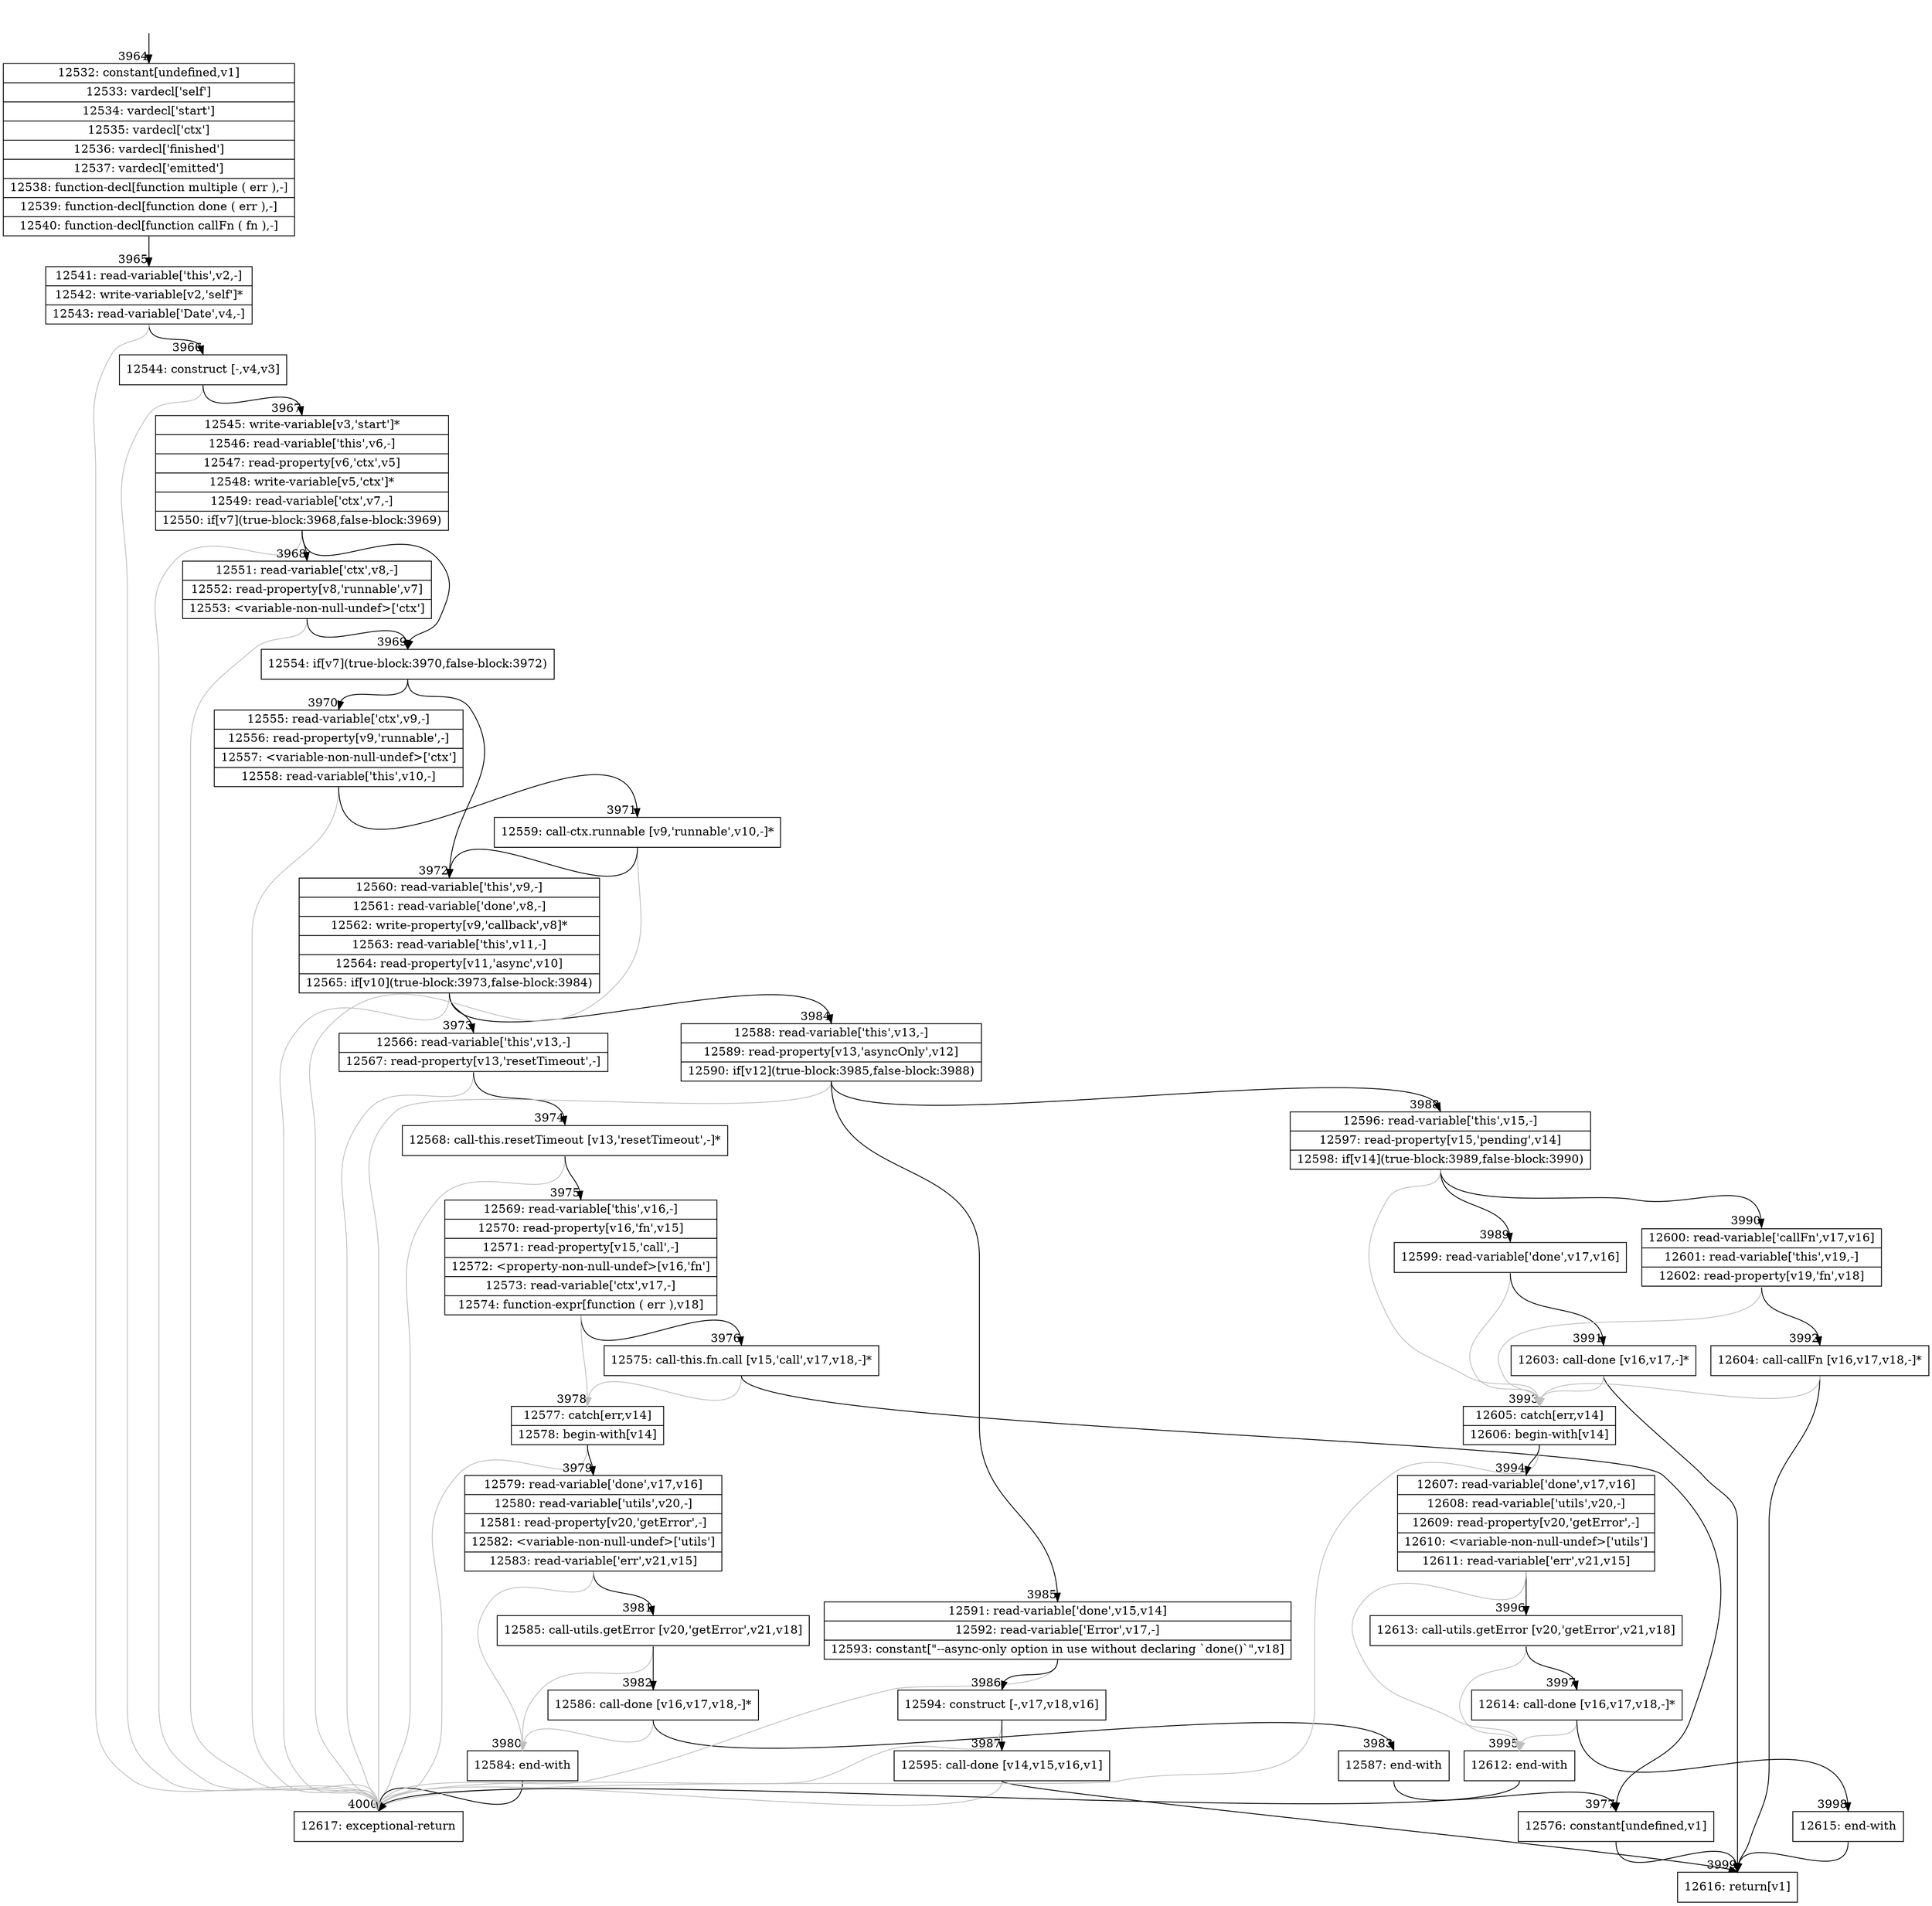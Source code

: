 digraph {
rankdir="TD"
BB_entry353[shape=none,label=""];
BB_entry353 -> BB3964 [tailport=s, headport=n, headlabel="    3964"]
BB3964 [shape=record label="{12532: constant[undefined,v1]|12533: vardecl['self']|12534: vardecl['start']|12535: vardecl['ctx']|12536: vardecl['finished']|12537: vardecl['emitted']|12538: function-decl[function multiple ( err ),-]|12539: function-decl[function done ( err ),-]|12540: function-decl[function callFn ( fn ),-]}" ] 
BB3964 -> BB3965 [tailport=s, headport=n, headlabel="      3965"]
BB3965 [shape=record label="{12541: read-variable['this',v2,-]|12542: write-variable[v2,'self']*|12543: read-variable['Date',v4,-]}" ] 
BB3965 -> BB3966 [tailport=s, headport=n, headlabel="      3966"]
BB3965 -> BB4000 [tailport=s, headport=n, color=gray, headlabel="      4000"]
BB3966 [shape=record label="{12544: construct [-,v4,v3]}" ] 
BB3966 -> BB3967 [tailport=s, headport=n, headlabel="      3967"]
BB3966 -> BB4000 [tailport=s, headport=n, color=gray]
BB3967 [shape=record label="{12545: write-variable[v3,'start']*|12546: read-variable['this',v6,-]|12547: read-property[v6,'ctx',v5]|12548: write-variable[v5,'ctx']*|12549: read-variable['ctx',v7,-]|12550: if[v7](true-block:3968,false-block:3969)}" ] 
BB3967 -> BB3969 [tailport=s, headport=n, headlabel="      3969"]
BB3967 -> BB3968 [tailport=s, headport=n, headlabel="      3968"]
BB3967 -> BB4000 [tailport=s, headport=n, color=gray]
BB3968 [shape=record label="{12551: read-variable['ctx',v8,-]|12552: read-property[v8,'runnable',v7]|12553: \<variable-non-null-undef\>['ctx']}" ] 
BB3968 -> BB3969 [tailport=s, headport=n]
BB3968 -> BB4000 [tailport=s, headport=n, color=gray]
BB3969 [shape=record label="{12554: if[v7](true-block:3970,false-block:3972)}" ] 
BB3969 -> BB3970 [tailport=s, headport=n, headlabel="      3970"]
BB3969 -> BB3972 [tailport=s, headport=n, headlabel="      3972"]
BB3970 [shape=record label="{12555: read-variable['ctx',v9,-]|12556: read-property[v9,'runnable',-]|12557: \<variable-non-null-undef\>['ctx']|12558: read-variable['this',v10,-]}" ] 
BB3970 -> BB3971 [tailport=s, headport=n, headlabel="      3971"]
BB3970 -> BB4000 [tailport=s, headport=n, color=gray]
BB3971 [shape=record label="{12559: call-ctx.runnable [v9,'runnable',v10,-]*}" ] 
BB3971 -> BB3972 [tailport=s, headport=n]
BB3971 -> BB4000 [tailport=s, headport=n, color=gray]
BB3972 [shape=record label="{12560: read-variable['this',v9,-]|12561: read-variable['done',v8,-]|12562: write-property[v9,'callback',v8]*|12563: read-variable['this',v11,-]|12564: read-property[v11,'async',v10]|12565: if[v10](true-block:3973,false-block:3984)}" ] 
BB3972 -> BB3973 [tailport=s, headport=n, headlabel="      3973"]
BB3972 -> BB3984 [tailport=s, headport=n, headlabel="      3984"]
BB3972 -> BB4000 [tailport=s, headport=n, color=gray]
BB3973 [shape=record label="{12566: read-variable['this',v13,-]|12567: read-property[v13,'resetTimeout',-]}" ] 
BB3973 -> BB3974 [tailport=s, headport=n, headlabel="      3974"]
BB3973 -> BB4000 [tailport=s, headport=n, color=gray]
BB3974 [shape=record label="{12568: call-this.resetTimeout [v13,'resetTimeout',-]*}" ] 
BB3974 -> BB3975 [tailport=s, headport=n, headlabel="      3975"]
BB3974 -> BB4000 [tailport=s, headport=n, color=gray]
BB3975 [shape=record label="{12569: read-variable['this',v16,-]|12570: read-property[v16,'fn',v15]|12571: read-property[v15,'call',-]|12572: \<property-non-null-undef\>[v16,'fn']|12573: read-variable['ctx',v17,-]|12574: function-expr[function ( err ),v18]}" ] 
BB3975 -> BB3976 [tailport=s, headport=n, headlabel="      3976"]
BB3975 -> BB3978 [tailport=s, headport=n, color=gray, headlabel="      3978"]
BB3976 [shape=record label="{12575: call-this.fn.call [v15,'call',v17,v18,-]*}" ] 
BB3976 -> BB3977 [tailport=s, headport=n, headlabel="      3977"]
BB3976 -> BB3978 [tailport=s, headport=n, color=gray]
BB3977 [shape=record label="{12576: constant[undefined,v1]}" ] 
BB3977 -> BB3999 [tailport=s, headport=n, headlabel="      3999"]
BB3978 [shape=record label="{12577: catch[err,v14]|12578: begin-with[v14]}" ] 
BB3978 -> BB3979 [tailport=s, headport=n, headlabel="      3979"]
BB3978 -> BB4000 [tailport=s, headport=n, color=gray]
BB3979 [shape=record label="{12579: read-variable['done',v17,v16]|12580: read-variable['utils',v20,-]|12581: read-property[v20,'getError',-]|12582: \<variable-non-null-undef\>['utils']|12583: read-variable['err',v21,v15]}" ] 
BB3979 -> BB3981 [tailport=s, headport=n, headlabel="      3981"]
BB3979 -> BB3980 [tailport=s, headport=n, color=gray, headlabel="      3980"]
BB3980 [shape=record label="{12584: end-with}" ] 
BB3980 -> BB4000 [tailport=s, headport=n]
BB3981 [shape=record label="{12585: call-utils.getError [v20,'getError',v21,v18]}" ] 
BB3981 -> BB3982 [tailport=s, headport=n, headlabel="      3982"]
BB3981 -> BB3980 [tailport=s, headport=n, color=gray]
BB3982 [shape=record label="{12586: call-done [v16,v17,v18,-]*}" ] 
BB3982 -> BB3983 [tailport=s, headport=n, headlabel="      3983"]
BB3982 -> BB3980 [tailport=s, headport=n, color=gray]
BB3983 [shape=record label="{12587: end-with}" ] 
BB3983 -> BB3977 [tailport=s, headport=n]
BB3984 [shape=record label="{12588: read-variable['this',v13,-]|12589: read-property[v13,'asyncOnly',v12]|12590: if[v12](true-block:3985,false-block:3988)}" ] 
BB3984 -> BB3985 [tailport=s, headport=n, headlabel="      3985"]
BB3984 -> BB3988 [tailport=s, headport=n, headlabel="      3988"]
BB3984 -> BB4000 [tailport=s, headport=n, color=gray]
BB3985 [shape=record label="{12591: read-variable['done',v15,v14]|12592: read-variable['Error',v17,-]|12593: constant[\"--async-only option in use without declaring `done()`\",v18]}" ] 
BB3985 -> BB3986 [tailport=s, headport=n, headlabel="      3986"]
BB3985 -> BB4000 [tailport=s, headport=n, color=gray]
BB3986 [shape=record label="{12594: construct [-,v17,v18,v16]}" ] 
BB3986 -> BB3987 [tailport=s, headport=n, headlabel="      3987"]
BB3986 -> BB4000 [tailport=s, headport=n, color=gray]
BB3987 [shape=record label="{12595: call-done [v14,v15,v16,v1]}" ] 
BB3987 -> BB3999 [tailport=s, headport=n]
BB3987 -> BB4000 [tailport=s, headport=n, color=gray]
BB3988 [shape=record label="{12596: read-variable['this',v15,-]|12597: read-property[v15,'pending',v14]|12598: if[v14](true-block:3989,false-block:3990)}" ] 
BB3988 -> BB3989 [tailport=s, headport=n, headlabel="      3989"]
BB3988 -> BB3990 [tailport=s, headport=n, headlabel="      3990"]
BB3988 -> BB3993 [tailport=s, headport=n, color=gray, headlabel="      3993"]
BB3989 [shape=record label="{12599: read-variable['done',v17,v16]}" ] 
BB3989 -> BB3991 [tailport=s, headport=n, headlabel="      3991"]
BB3989 -> BB3993 [tailport=s, headport=n, color=gray]
BB3990 [shape=record label="{12600: read-variable['callFn',v17,v16]|12601: read-variable['this',v19,-]|12602: read-property[v19,'fn',v18]}" ] 
BB3990 -> BB3992 [tailport=s, headport=n, headlabel="      3992"]
BB3990 -> BB3993 [tailport=s, headport=n, color=gray]
BB3991 [shape=record label="{12603: call-done [v16,v17,-]*}" ] 
BB3991 -> BB3999 [tailport=s, headport=n]
BB3991 -> BB3993 [tailport=s, headport=n, color=gray]
BB3992 [shape=record label="{12604: call-callFn [v16,v17,v18,-]*}" ] 
BB3992 -> BB3999 [tailport=s, headport=n]
BB3992 -> BB3993 [tailport=s, headport=n, color=gray]
BB3993 [shape=record label="{12605: catch[err,v14]|12606: begin-with[v14]}" ] 
BB3993 -> BB3994 [tailport=s, headport=n, headlabel="      3994"]
BB3993 -> BB4000 [tailport=s, headport=n, color=gray]
BB3994 [shape=record label="{12607: read-variable['done',v17,v16]|12608: read-variable['utils',v20,-]|12609: read-property[v20,'getError',-]|12610: \<variable-non-null-undef\>['utils']|12611: read-variable['err',v21,v15]}" ] 
BB3994 -> BB3996 [tailport=s, headport=n, headlabel="      3996"]
BB3994 -> BB3995 [tailport=s, headport=n, color=gray, headlabel="      3995"]
BB3995 [shape=record label="{12612: end-with}" ] 
BB3995 -> BB4000 [tailport=s, headport=n]
BB3996 [shape=record label="{12613: call-utils.getError [v20,'getError',v21,v18]}" ] 
BB3996 -> BB3997 [tailport=s, headport=n, headlabel="      3997"]
BB3996 -> BB3995 [tailport=s, headport=n, color=gray]
BB3997 [shape=record label="{12614: call-done [v16,v17,v18,-]*}" ] 
BB3997 -> BB3998 [tailport=s, headport=n, headlabel="      3998"]
BB3997 -> BB3995 [tailport=s, headport=n, color=gray]
BB3998 [shape=record label="{12615: end-with}" ] 
BB3998 -> BB3999 [tailport=s, headport=n]
BB3999 [shape=record label="{12616: return[v1]}" ] 
BB4000 [shape=record label="{12617: exceptional-return}" ] 
//#$~ 4573
}
